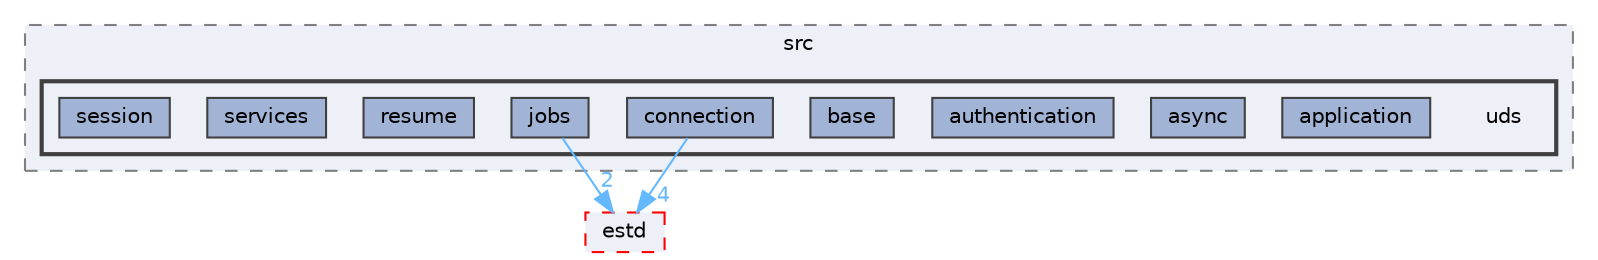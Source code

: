 digraph "uds"
{
 // LATEX_PDF_SIZE
  bgcolor="transparent";
  edge [fontname=Helvetica,fontsize=10,labelfontname=Helvetica,labelfontsize=10];
  node [fontname=Helvetica,fontsize=10,shape=box,height=0.2,width=0.4];
  compound=true
  subgraph clusterdir_649fb6d2d3abc15ff9f0a7a4535a1532 {
    graph [ bgcolor="#edf0f7", pencolor="grey50", label="src", fontname=Helvetica,fontsize=10 style="filled,dashed", URL="dir_649fb6d2d3abc15ff9f0a7a4535a1532.html",tooltip=""]
  subgraph clusterdir_705d6592cae36bd5669a85c250f93c3f {
    graph [ bgcolor="#edf0f7", pencolor="grey25", label="", fontname=Helvetica,fontsize=10 style="filled,bold", URL="dir_705d6592cae36bd5669a85c250f93c3f.html",tooltip=""]
    dir_705d6592cae36bd5669a85c250f93c3f [shape=plaintext, label="uds"];
  dir_d6a33cf749f4174d73b0c7787bfffa3e [label="application", fillcolor="#a2b4d6", color="grey25", style="filled", URL="dir_d6a33cf749f4174d73b0c7787bfffa3e.html",tooltip=""];
  dir_1850a23d91eac14a59a95078d8842b2a [label="async", fillcolor="#a2b4d6", color="grey25", style="filled", URL="dir_1850a23d91eac14a59a95078d8842b2a.html",tooltip=""];
  dir_41c47e4b7ac495f62b2f1abb1b74ad69 [label="authentication", fillcolor="#a2b4d6", color="grey25", style="filled", URL="dir_41c47e4b7ac495f62b2f1abb1b74ad69.html",tooltip=""];
  dir_0d9a62919221542ec9e935ff55e63f78 [label="base", fillcolor="#a2b4d6", color="grey25", style="filled", URL="dir_0d9a62919221542ec9e935ff55e63f78.html",tooltip=""];
  dir_d70a932170934f2634a4e8bfa542041e [label="connection", fillcolor="#a2b4d6", color="grey25", style="filled", URL="dir_d70a932170934f2634a4e8bfa542041e.html",tooltip=""];
  dir_e91680f52baa856fb9b565c8527c96ef [label="jobs", fillcolor="#a2b4d6", color="grey25", style="filled", URL="dir_e91680f52baa856fb9b565c8527c96ef.html",tooltip=""];
  dir_e30e09d1b20f6775acd9adac671dfe2d [label="resume", fillcolor="#a2b4d6", color="grey25", style="filled", URL="dir_e30e09d1b20f6775acd9adac671dfe2d.html",tooltip=""];
  dir_f83e9958f637a68418d40c06726f5abd [label="services", fillcolor="#a2b4d6", color="grey25", style="filled", URL="dir_f83e9958f637a68418d40c06726f5abd.html",tooltip=""];
  dir_581100baaeb96c74ebb78f09b47a8a25 [label="session", fillcolor="#a2b4d6", color="grey25", style="filled", URL="dir_581100baaeb96c74ebb78f09b47a8a25.html",tooltip=""];
  }
  }
  dir_705ed472854f071e46e92f9933f4d565 [label="estd", fillcolor="#edf0f7", color="red", style="filled,dashed", URL="dir_705ed472854f071e46e92f9933f4d565.html",tooltip=""];
  dir_d70a932170934f2634a4e8bfa542041e->dir_705ed472854f071e46e92f9933f4d565 [headlabel="4", labeldistance=1.5 headhref="dir_000053_000075.html" href="dir_000053_000075.html" color="steelblue1" fontcolor="steelblue1"];
  dir_e91680f52baa856fb9b565c8527c96ef->dir_705ed472854f071e46e92f9933f4d565 [headlabel="2", labeldistance=1.5 headhref="dir_000131_000075.html" href="dir_000131_000075.html" color="steelblue1" fontcolor="steelblue1"];
}
